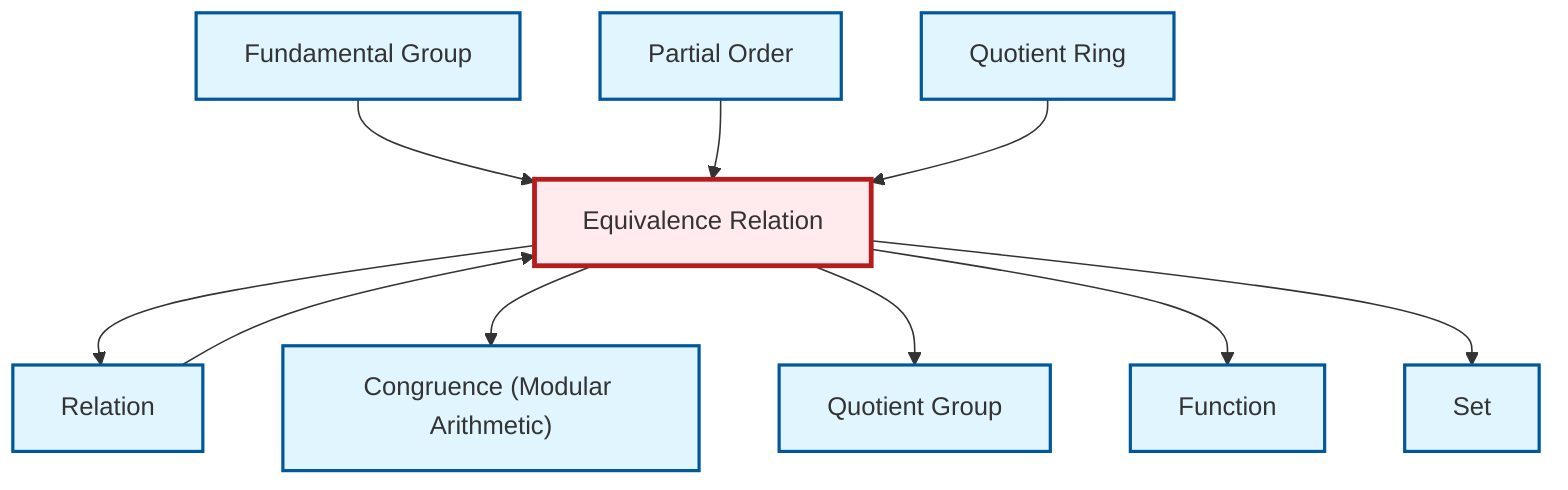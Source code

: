graph TD
    classDef definition fill:#e1f5fe,stroke:#01579b,stroke-width:2px
    classDef theorem fill:#f3e5f5,stroke:#4a148c,stroke-width:2px
    classDef axiom fill:#fff3e0,stroke:#e65100,stroke-width:2px
    classDef example fill:#e8f5e9,stroke:#1b5e20,stroke-width:2px
    classDef current fill:#ffebee,stroke:#b71c1c,stroke-width:3px
    def-partial-order["Partial Order"]:::definition
    def-quotient-ring["Quotient Ring"]:::definition
    def-function["Function"]:::definition
    def-quotient-group["Quotient Group"]:::definition
    def-equivalence-relation["Equivalence Relation"]:::definition
    def-set["Set"]:::definition
    def-congruence["Congruence (Modular Arithmetic)"]:::definition
    def-relation["Relation"]:::definition
    def-fundamental-group["Fundamental Group"]:::definition
    def-equivalence-relation --> def-relation
    def-equivalence-relation --> def-congruence
    def-fundamental-group --> def-equivalence-relation
    def-partial-order --> def-equivalence-relation
    def-relation --> def-equivalence-relation
    def-equivalence-relation --> def-quotient-group
    def-quotient-ring --> def-equivalence-relation
    def-equivalence-relation --> def-function
    def-equivalence-relation --> def-set
    class def-equivalence-relation current